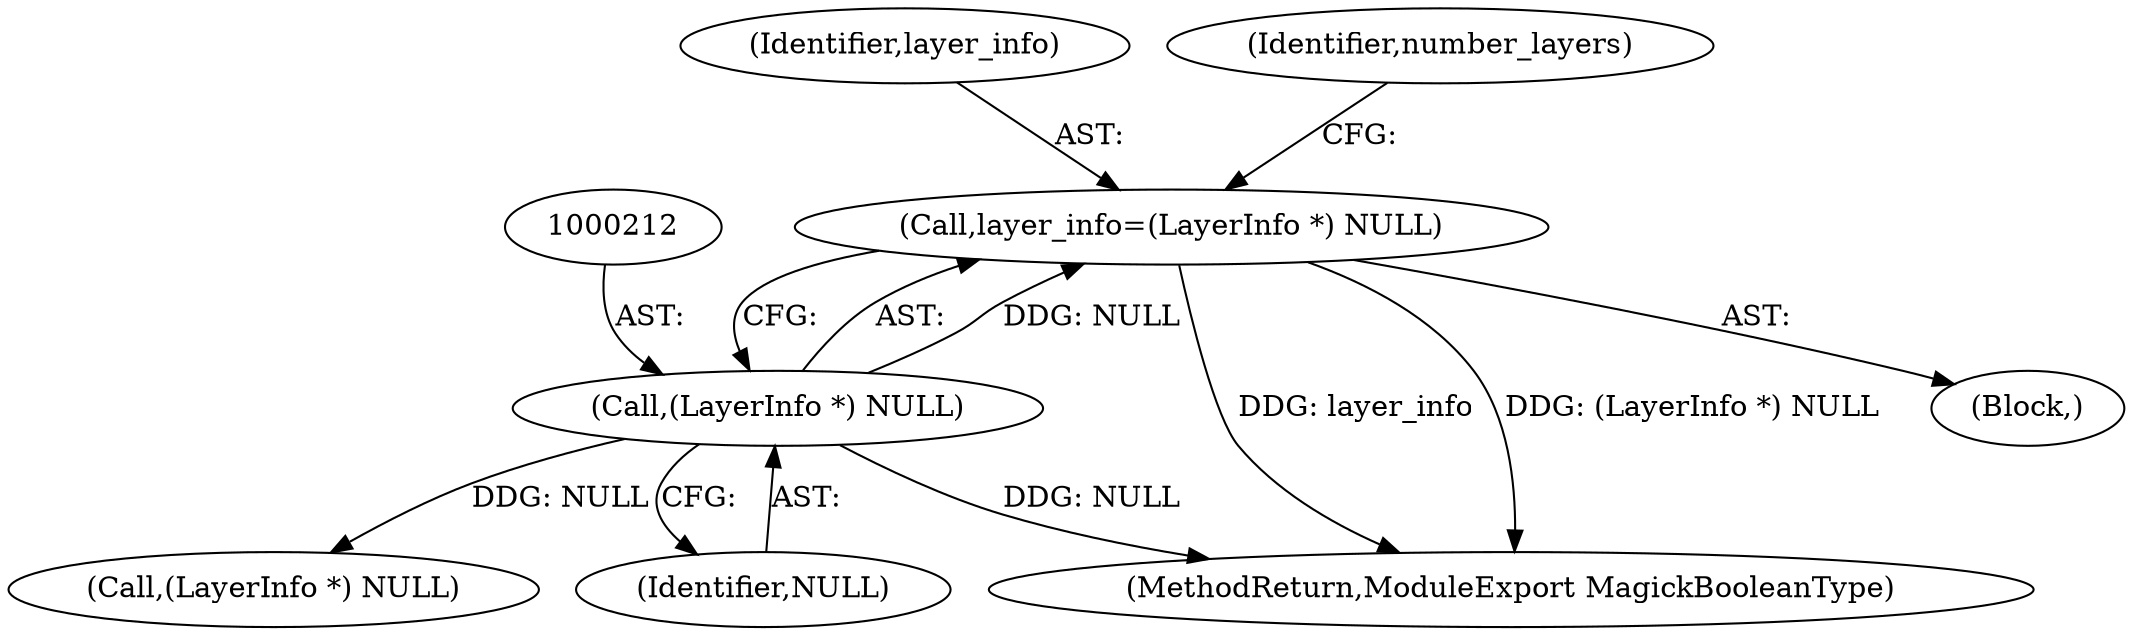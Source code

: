 digraph "0_ImageMagick_d4ec73f866a7c42a2e7f301fcd696e5cb7a7d3ab_1@pointer" {
"1000209" [label="(Call,layer_info=(LayerInfo *) NULL)"];
"1000211" [label="(Call,(LayerInfo *) NULL)"];
"1000211" [label="(Call,(LayerInfo *) NULL)"];
"1001666" [label="(MethodReturn,ModuleExport MagickBooleanType)"];
"1000208" [label="(Block,)"];
"1000291" [label="(Call,(LayerInfo *) NULL)"];
"1000213" [label="(Identifier,NULL)"];
"1000209" [label="(Call,layer_info=(LayerInfo *) NULL)"];
"1000210" [label="(Identifier,layer_info)"];
"1000215" [label="(Identifier,number_layers)"];
"1000209" -> "1000208"  [label="AST: "];
"1000209" -> "1000211"  [label="CFG: "];
"1000210" -> "1000209"  [label="AST: "];
"1000211" -> "1000209"  [label="AST: "];
"1000215" -> "1000209"  [label="CFG: "];
"1000209" -> "1001666"  [label="DDG: layer_info"];
"1000209" -> "1001666"  [label="DDG: (LayerInfo *) NULL"];
"1000211" -> "1000209"  [label="DDG: NULL"];
"1000211" -> "1000213"  [label="CFG: "];
"1000212" -> "1000211"  [label="AST: "];
"1000213" -> "1000211"  [label="AST: "];
"1000211" -> "1001666"  [label="DDG: NULL"];
"1000211" -> "1000291"  [label="DDG: NULL"];
}
